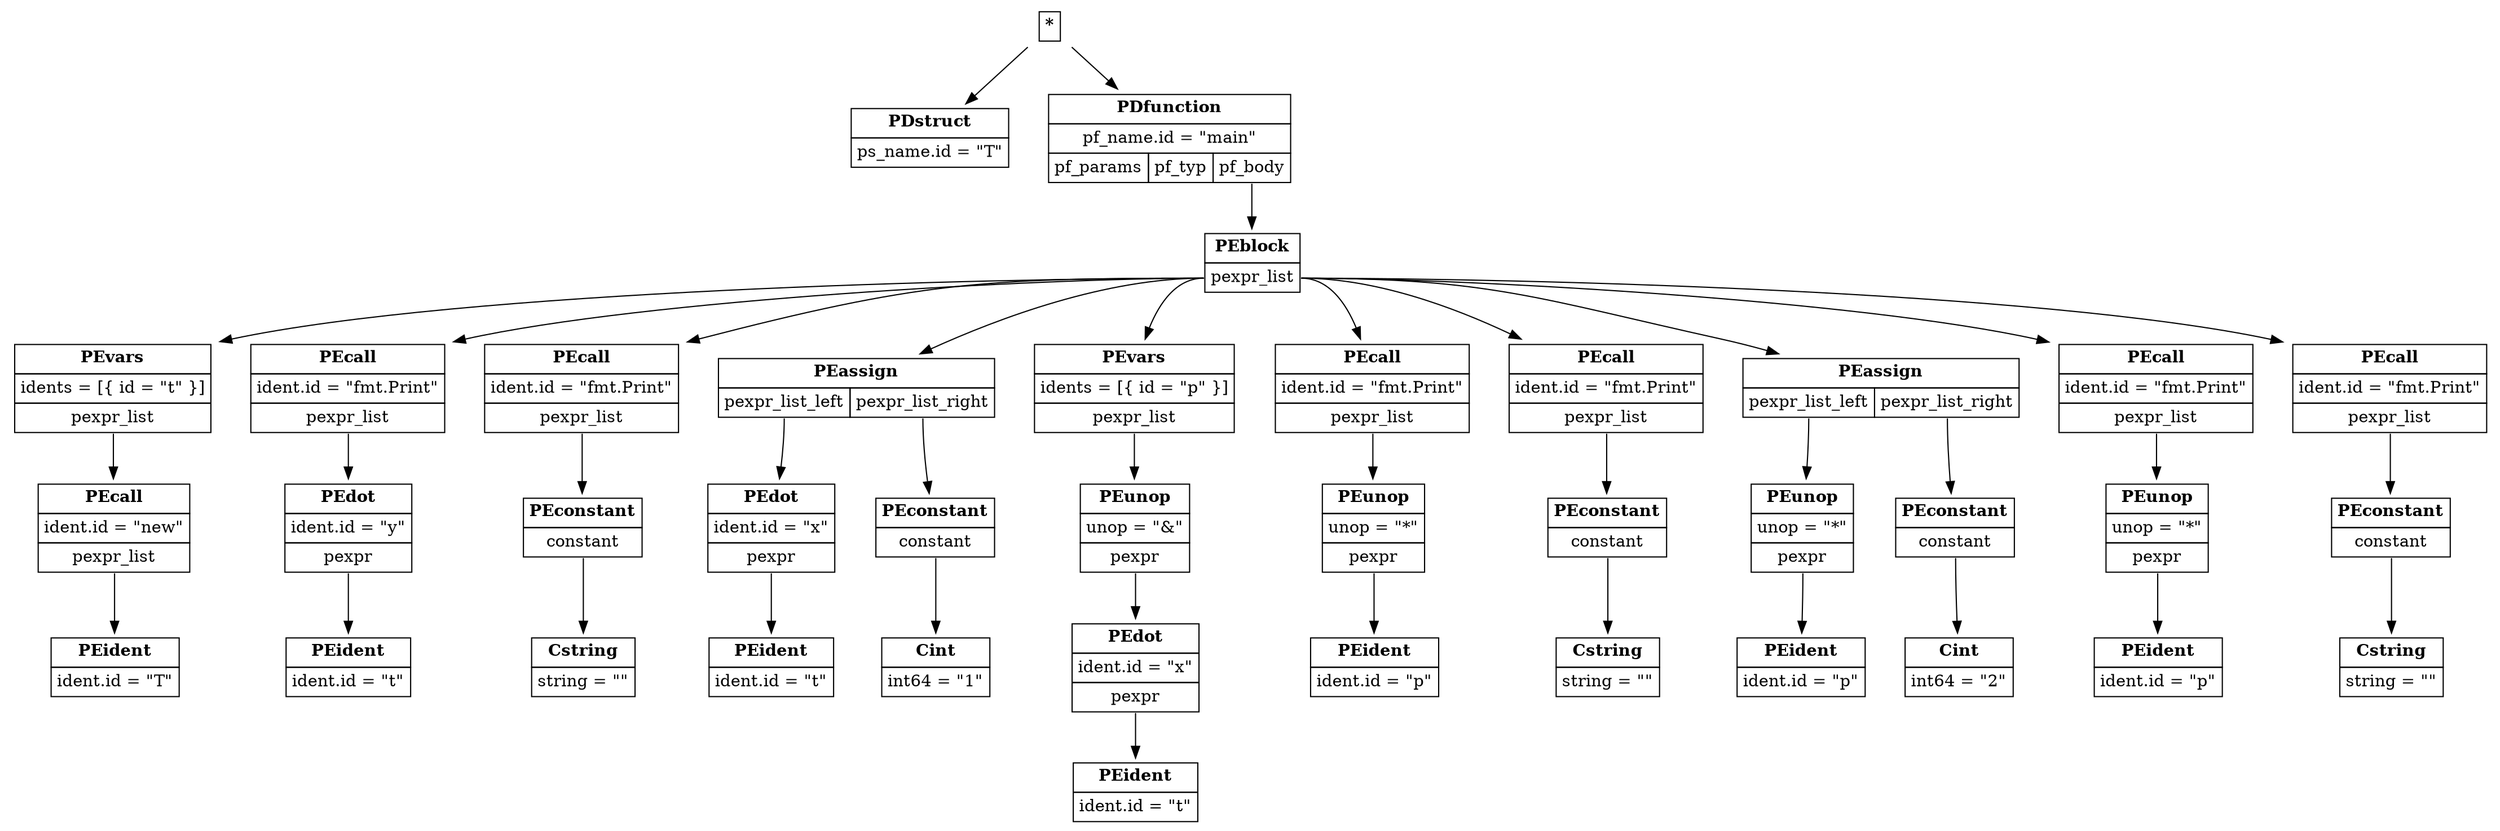 digraph ast {
node [shape=plaintext];
root [label=<<table border='0' cellborder='1' cellspacing='0' cellpadding='4'><tr ><td colspan = '1'><b >*</b></td></tr></table>>]
PDstruct_1 [label=<<table border='0' cellborder='1' cellspacing='0' cellpadding='4'><tr ><td colspan = '1'><b >PDstruct</b></td></tr><tr ><td colspan = '1'>ps_name.id = "T"</td></tr></table>>]
root -> PDstruct_1
PDfunction_2 [label=<<table border='0' cellborder='1' cellspacing='0' cellpadding='4'><tr ><td colspan = '3'><b >PDfunction</b></td></tr><tr ><td colspan = '3'>pf_name.id = "main"</td></tr><tr ><td port='pf_params'>pf_params</td><td port='pf_typ'>pf_typ</td><td port='pf_body'>pf_body</td></tr></table>>]
root -> PDfunction_2
PEblock_3 [label=<<table border='0' cellborder='1' cellspacing='0' cellpadding='4'><tr ><td colspan = '1'><b >PEblock</b></td></tr><tr ><td port='pexpr_list'>pexpr_list</td></tr></table>>]
PDfunction_2:pf_body -> PEblock_3
PEvars_4 [label=<<table border='0' cellborder='1' cellspacing='0' cellpadding='4'><tr ><td colspan = '1'><b >PEvars</b></td></tr><tr ><td colspan = '1'>idents = [{ id = "t" }]</td></tr><tr ><td port='pexpr_list'>pexpr_list</td></tr></table>>]
PEblock_3:pexpr_list -> PEvars_4
PEcall_5 [label=<<table border='0' cellborder='1' cellspacing='0' cellpadding='4'><tr ><td colspan = '1'><b >PEcall</b></td></tr><tr ><td colspan = '1'>ident.id = "new"</td></tr><tr ><td port='pexpr_list'>pexpr_list</td></tr></table>>]
PEvars_4:pexpr_list -> PEcall_5
PEident_6 [label=<<table border='0' cellborder='1' cellspacing='0' cellpadding='4'><tr ><td colspan = '1'><b >PEident</b></td></tr><tr ><td colspan = '1'>ident.id = "T"</td></tr></table>>]
PEcall_5:pexpr_list -> PEident_6
PEcall_7 [label=<<table border='0' cellborder='1' cellspacing='0' cellpadding='4'><tr ><td colspan = '1'><b >PEcall</b></td></tr><tr ><td colspan = '1'>ident.id = "fmt.Print"</td></tr><tr ><td port='pexpr_list'>pexpr_list</td></tr></table>>]
PEblock_3:pexpr_list -> PEcall_7
PEdot_8 [label=<<table border='0' cellborder='1' cellspacing='0' cellpadding='4'><tr ><td colspan = '1'><b >PEdot</b></td></tr><tr ><td colspan = '1'>ident.id = "y"</td></tr><tr ><td port='pexpr'>pexpr</td></tr></table>>]
PEcall_7:pexpr_list -> PEdot_8
PEident_9 [label=<<table border='0' cellborder='1' cellspacing='0' cellpadding='4'><tr ><td colspan = '1'><b >PEident</b></td></tr><tr ><td colspan = '1'>ident.id = "t"</td></tr></table>>]
PEdot_8:pexpr -> PEident_9
PEcall_10 [label=<<table border='0' cellborder='1' cellspacing='0' cellpadding='4'><tr ><td colspan = '1'><b >PEcall</b></td></tr><tr ><td colspan = '1'>ident.id = "fmt.Print"</td></tr><tr ><td port='pexpr_list'>pexpr_list</td></tr></table>>]
PEblock_3:pexpr_list -> PEcall_10
PEconstant_11 [label=<<table border='0' cellborder='1' cellspacing='0' cellpadding='4'><tr ><td colspan = '1'><b >PEconstant</b></td></tr><tr ><td port='constant'>constant</td></tr></table>>]
PEcall_10:pexpr_list -> PEconstant_11
Cstring_12 [label=<<table border='0' cellborder='1' cellspacing='0' cellpadding='4'><tr ><td colspan = '1'><b >Cstring</b></td></tr><tr ><td colspan = '1'>string = "
"</td></tr></table>>]
PEconstant_11:constant -> Cstring_12
PEassign_13 [label=<<table border='0' cellborder='1' cellspacing='0' cellpadding='4'><tr ><td colspan = '2'><b >PEassign</b></td></tr><tr ><td port='pexpr_list_left'>pexpr_list_left</td><td port='pexpr_list_right'>pexpr_list_right</td></tr></table>>]
PEblock_3:pexpr_list -> PEassign_13
PEdot_14 [label=<<table border='0' cellborder='1' cellspacing='0' cellpadding='4'><tr ><td colspan = '1'><b >PEdot</b></td></tr><tr ><td colspan = '1'>ident.id = "x"</td></tr><tr ><td port='pexpr'>pexpr</td></tr></table>>]
PEassign_13:pexpr_list_left -> PEdot_14
PEident_15 [label=<<table border='0' cellborder='1' cellspacing='0' cellpadding='4'><tr ><td colspan = '1'><b >PEident</b></td></tr><tr ><td colspan = '1'>ident.id = "t"</td></tr></table>>]
PEdot_14:pexpr -> PEident_15
PEconstant_16 [label=<<table border='0' cellborder='1' cellspacing='0' cellpadding='4'><tr ><td colspan = '1'><b >PEconstant</b></td></tr><tr ><td port='constant'>constant</td></tr></table>>]
PEassign_13:pexpr_list_right -> PEconstant_16
Cint_17 [label=<<table border='0' cellborder='1' cellspacing='0' cellpadding='4'><tr ><td colspan = '1'><b >Cint</b></td></tr><tr ><td colspan = '1'>int64 = "1"</td></tr></table>>]
PEconstant_16:constant -> Cint_17
PEvars_18 [label=<<table border='0' cellborder='1' cellspacing='0' cellpadding='4'><tr ><td colspan = '1'><b >PEvars</b></td></tr><tr ><td colspan = '1'>idents = [{ id = "p" }]</td></tr><tr ><td port='pexpr_list'>pexpr_list</td></tr></table>>]
PEblock_3:pexpr_list -> PEvars_18
PEunop_19 [label=<<table border='0' cellborder='1' cellspacing='0' cellpadding='4'><tr ><td colspan = '1'><b >PEunop</b></td></tr><tr ><td colspan = '1'>unop = "&amp;"</td></tr><tr ><td port='pexpr'>pexpr</td></tr></table>>]
PEvars_18:pexpr_list -> PEunop_19
PEdot_20 [label=<<table border='0' cellborder='1' cellspacing='0' cellpadding='4'><tr ><td colspan = '1'><b >PEdot</b></td></tr><tr ><td colspan = '1'>ident.id = "x"</td></tr><tr ><td port='pexpr'>pexpr</td></tr></table>>]
PEunop_19:pexpr -> PEdot_20
PEident_21 [label=<<table border='0' cellborder='1' cellspacing='0' cellpadding='4'><tr ><td colspan = '1'><b >PEident</b></td></tr><tr ><td colspan = '1'>ident.id = "t"</td></tr></table>>]
PEdot_20:pexpr -> PEident_21
PEcall_22 [label=<<table border='0' cellborder='1' cellspacing='0' cellpadding='4'><tr ><td colspan = '1'><b >PEcall</b></td></tr><tr ><td colspan = '1'>ident.id = "fmt.Print"</td></tr><tr ><td port='pexpr_list'>pexpr_list</td></tr></table>>]
PEblock_3:pexpr_list -> PEcall_22
PEunop_23 [label=<<table border='0' cellborder='1' cellspacing='0' cellpadding='4'><tr ><td colspan = '1'><b >PEunop</b></td></tr><tr ><td colspan = '1'>unop = "*"</td></tr><tr ><td port='pexpr'>pexpr</td></tr></table>>]
PEcall_22:pexpr_list -> PEunop_23
PEident_24 [label=<<table border='0' cellborder='1' cellspacing='0' cellpadding='4'><tr ><td colspan = '1'><b >PEident</b></td></tr><tr ><td colspan = '1'>ident.id = "p"</td></tr></table>>]
PEunop_23:pexpr -> PEident_24
PEcall_25 [label=<<table border='0' cellborder='1' cellspacing='0' cellpadding='4'><tr ><td colspan = '1'><b >PEcall</b></td></tr><tr ><td colspan = '1'>ident.id = "fmt.Print"</td></tr><tr ><td port='pexpr_list'>pexpr_list</td></tr></table>>]
PEblock_3:pexpr_list -> PEcall_25
PEconstant_26 [label=<<table border='0' cellborder='1' cellspacing='0' cellpadding='4'><tr ><td colspan = '1'><b >PEconstant</b></td></tr><tr ><td port='constant'>constant</td></tr></table>>]
PEcall_25:pexpr_list -> PEconstant_26
Cstring_27 [label=<<table border='0' cellborder='1' cellspacing='0' cellpadding='4'><tr ><td colspan = '1'><b >Cstring</b></td></tr><tr ><td colspan = '1'>string = "
"</td></tr></table>>]
PEconstant_26:constant -> Cstring_27
PEassign_28 [label=<<table border='0' cellborder='1' cellspacing='0' cellpadding='4'><tr ><td colspan = '2'><b >PEassign</b></td></tr><tr ><td port='pexpr_list_left'>pexpr_list_left</td><td port='pexpr_list_right'>pexpr_list_right</td></tr></table>>]
PEblock_3:pexpr_list -> PEassign_28
PEunop_29 [label=<<table border='0' cellborder='1' cellspacing='0' cellpadding='4'><tr ><td colspan = '1'><b >PEunop</b></td></tr><tr ><td colspan = '1'>unop = "*"</td></tr><tr ><td port='pexpr'>pexpr</td></tr></table>>]
PEassign_28:pexpr_list_left -> PEunop_29
PEident_30 [label=<<table border='0' cellborder='1' cellspacing='0' cellpadding='4'><tr ><td colspan = '1'><b >PEident</b></td></tr><tr ><td colspan = '1'>ident.id = "p"</td></tr></table>>]
PEunop_29:pexpr -> PEident_30
PEconstant_31 [label=<<table border='0' cellborder='1' cellspacing='0' cellpadding='4'><tr ><td colspan = '1'><b >PEconstant</b></td></tr><tr ><td port='constant'>constant</td></tr></table>>]
PEassign_28:pexpr_list_right -> PEconstant_31
Cint_32 [label=<<table border='0' cellborder='1' cellspacing='0' cellpadding='4'><tr ><td colspan = '1'><b >Cint</b></td></tr><tr ><td colspan = '1'>int64 = "2"</td></tr></table>>]
PEconstant_31:constant -> Cint_32
PEcall_33 [label=<<table border='0' cellborder='1' cellspacing='0' cellpadding='4'><tr ><td colspan = '1'><b >PEcall</b></td></tr><tr ><td colspan = '1'>ident.id = "fmt.Print"</td></tr><tr ><td port='pexpr_list'>pexpr_list</td></tr></table>>]
PEblock_3:pexpr_list -> PEcall_33
PEunop_34 [label=<<table border='0' cellborder='1' cellspacing='0' cellpadding='4'><tr ><td colspan = '1'><b >PEunop</b></td></tr><tr ><td colspan = '1'>unop = "*"</td></tr><tr ><td port='pexpr'>pexpr</td></tr></table>>]
PEcall_33:pexpr_list -> PEunop_34
PEident_35 [label=<<table border='0' cellborder='1' cellspacing='0' cellpadding='4'><tr ><td colspan = '1'><b >PEident</b></td></tr><tr ><td colspan = '1'>ident.id = "p"</td></tr></table>>]
PEunop_34:pexpr -> PEident_35
PEcall_36 [label=<<table border='0' cellborder='1' cellspacing='0' cellpadding='4'><tr ><td colspan = '1'><b >PEcall</b></td></tr><tr ><td colspan = '1'>ident.id = "fmt.Print"</td></tr><tr ><td port='pexpr_list'>pexpr_list</td></tr></table>>]
PEblock_3:pexpr_list -> PEcall_36
PEconstant_37 [label=<<table border='0' cellborder='1' cellspacing='0' cellpadding='4'><tr ><td colspan = '1'><b >PEconstant</b></td></tr><tr ><td port='constant'>constant</td></tr></table>>]
PEcall_36:pexpr_list -> PEconstant_37
Cstring_38 [label=<<table border='0' cellborder='1' cellspacing='0' cellpadding='4'><tr ><td colspan = '1'><b >Cstring</b></td></tr><tr ><td colspan = '1'>string = "
"</td></tr></table>>]
PEconstant_37:constant -> Cstring_38
}